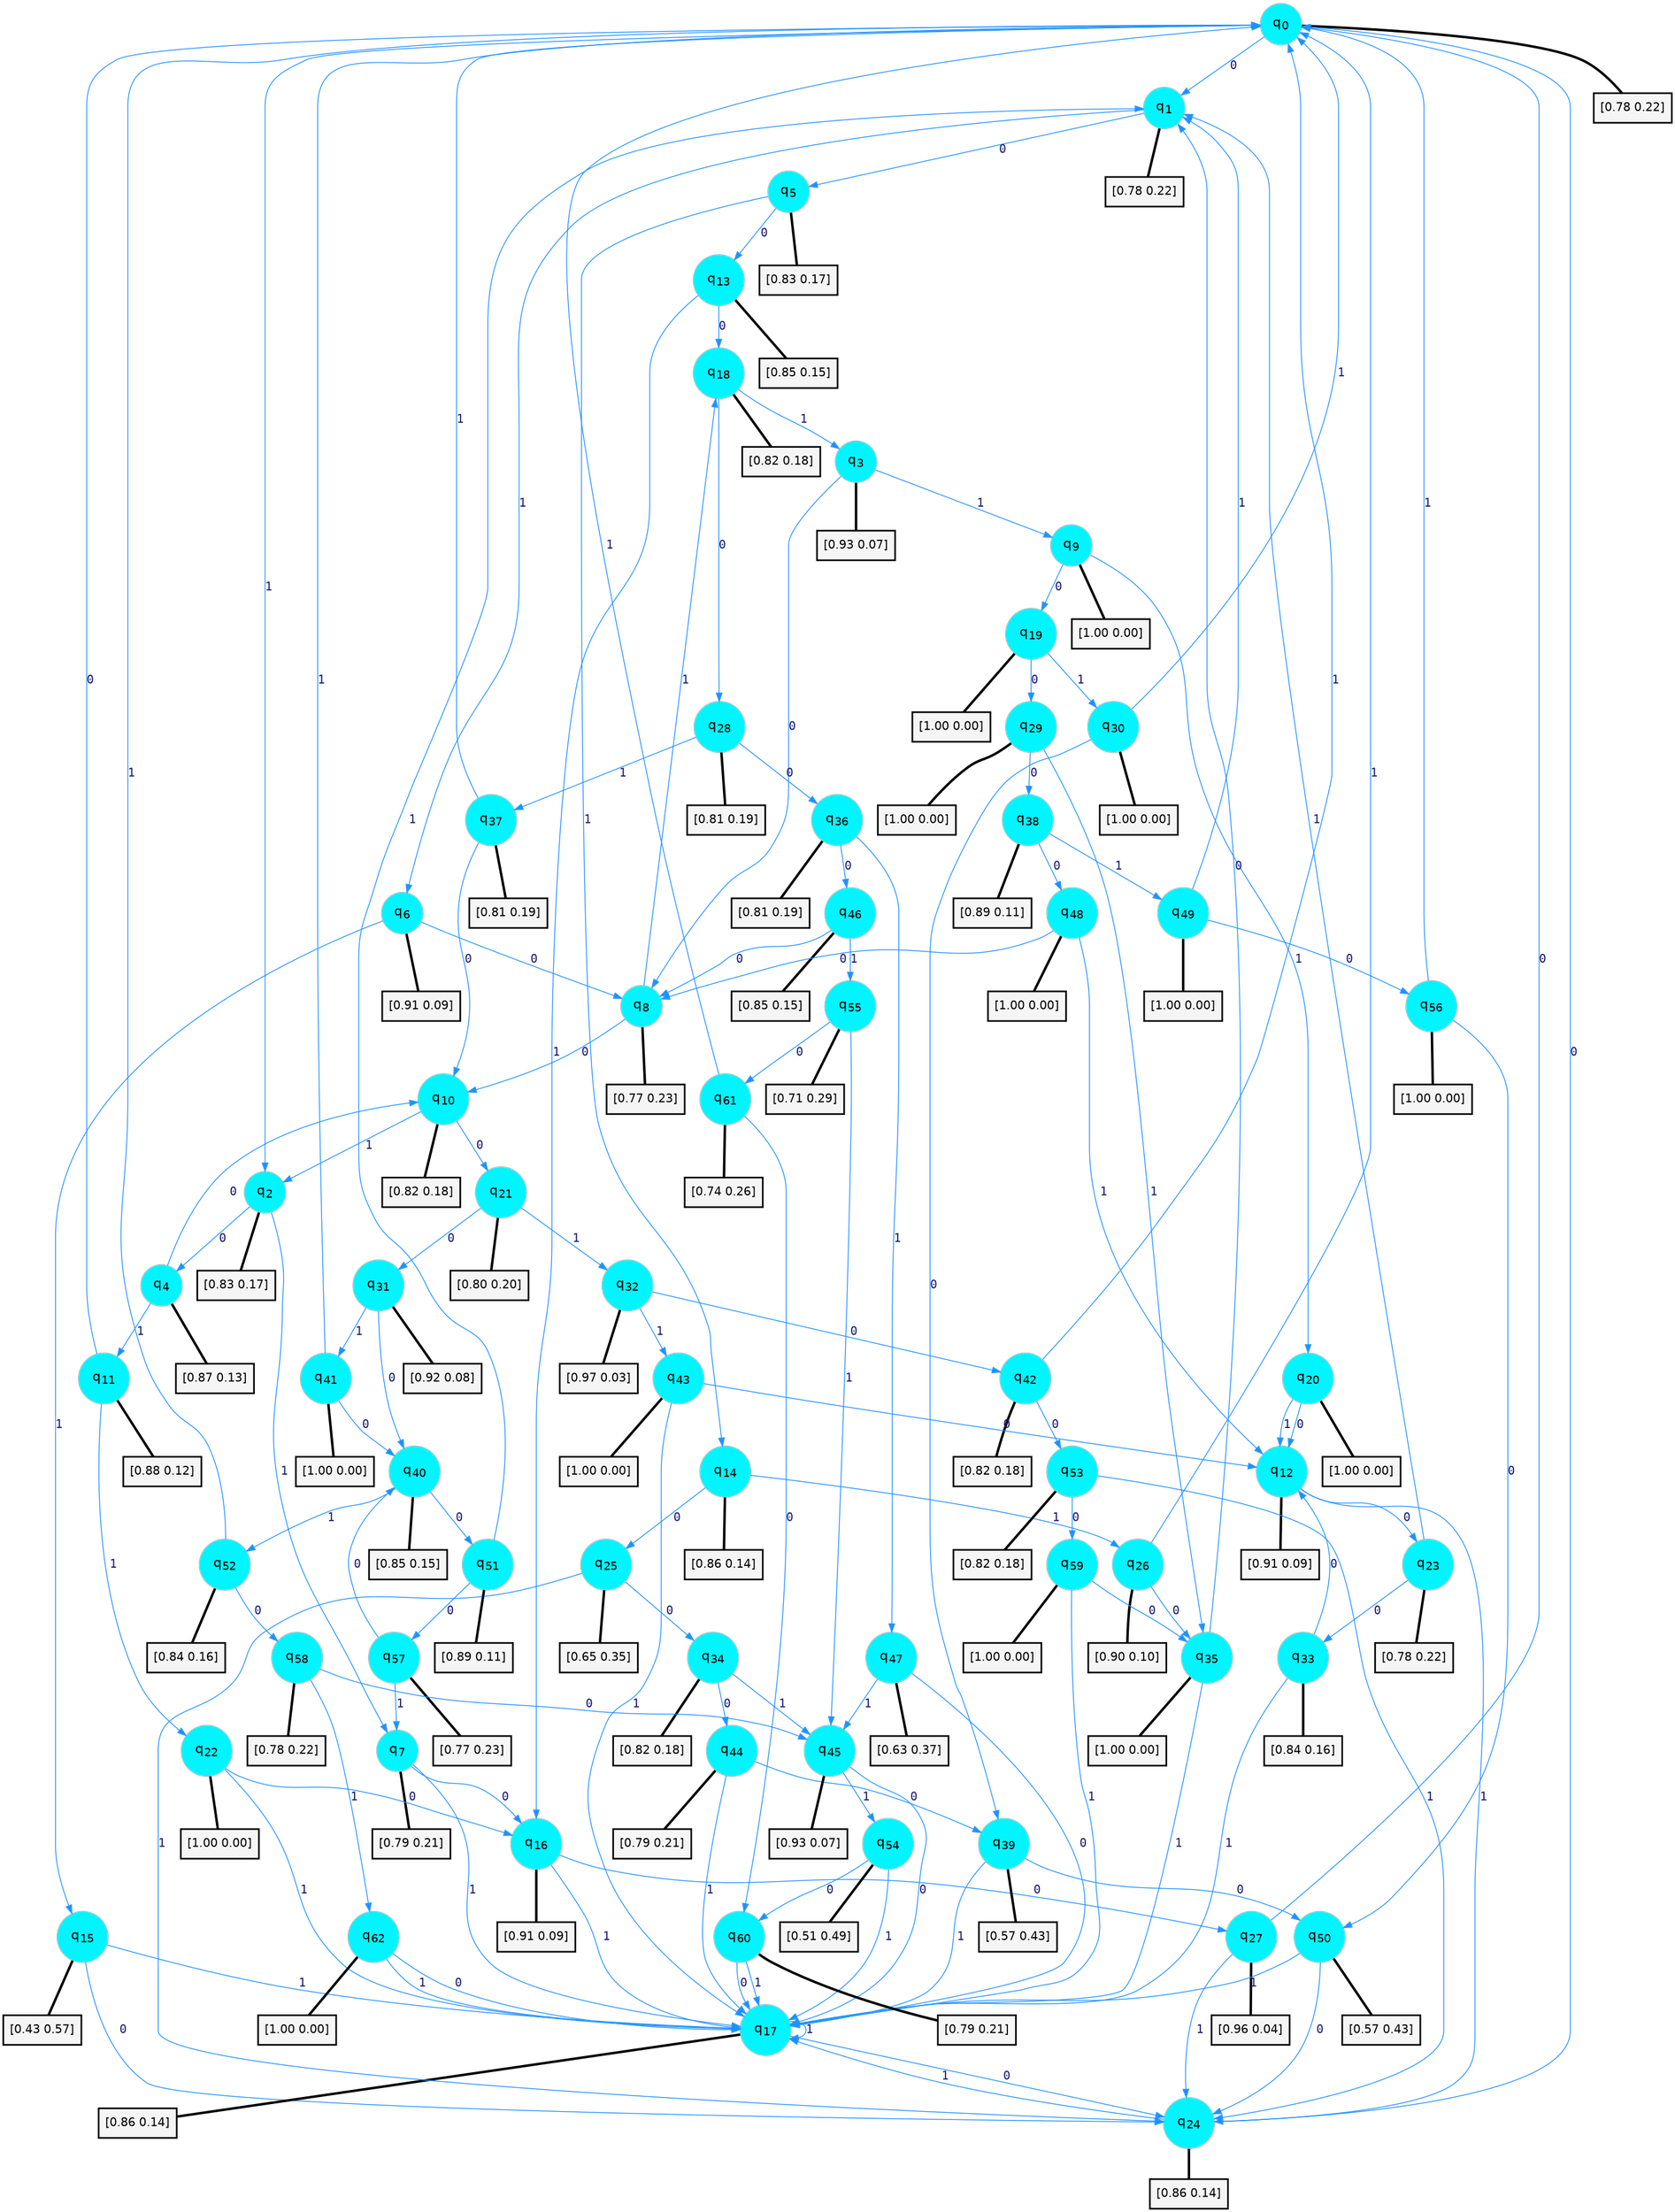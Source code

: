 digraph G {
graph [
bgcolor=transparent, dpi=300, rankdir=TD, size="40,25"];
node [
color=gray, fillcolor=turquoise1, fontcolor=black, fontname=Helvetica, fontsize=16, fontweight=bold, shape=circle, style=filled];
edge [
arrowsize=1, color=dodgerblue1, fontcolor=midnightblue, fontname=courier, fontweight=bold, penwidth=1, style=solid, weight=20];
0[label=<q<SUB>0</SUB>>];
1[label=<q<SUB>1</SUB>>];
2[label=<q<SUB>2</SUB>>];
3[label=<q<SUB>3</SUB>>];
4[label=<q<SUB>4</SUB>>];
5[label=<q<SUB>5</SUB>>];
6[label=<q<SUB>6</SUB>>];
7[label=<q<SUB>7</SUB>>];
8[label=<q<SUB>8</SUB>>];
9[label=<q<SUB>9</SUB>>];
10[label=<q<SUB>10</SUB>>];
11[label=<q<SUB>11</SUB>>];
12[label=<q<SUB>12</SUB>>];
13[label=<q<SUB>13</SUB>>];
14[label=<q<SUB>14</SUB>>];
15[label=<q<SUB>15</SUB>>];
16[label=<q<SUB>16</SUB>>];
17[label=<q<SUB>17</SUB>>];
18[label=<q<SUB>18</SUB>>];
19[label=<q<SUB>19</SUB>>];
20[label=<q<SUB>20</SUB>>];
21[label=<q<SUB>21</SUB>>];
22[label=<q<SUB>22</SUB>>];
23[label=<q<SUB>23</SUB>>];
24[label=<q<SUB>24</SUB>>];
25[label=<q<SUB>25</SUB>>];
26[label=<q<SUB>26</SUB>>];
27[label=<q<SUB>27</SUB>>];
28[label=<q<SUB>28</SUB>>];
29[label=<q<SUB>29</SUB>>];
30[label=<q<SUB>30</SUB>>];
31[label=<q<SUB>31</SUB>>];
32[label=<q<SUB>32</SUB>>];
33[label=<q<SUB>33</SUB>>];
34[label=<q<SUB>34</SUB>>];
35[label=<q<SUB>35</SUB>>];
36[label=<q<SUB>36</SUB>>];
37[label=<q<SUB>37</SUB>>];
38[label=<q<SUB>38</SUB>>];
39[label=<q<SUB>39</SUB>>];
40[label=<q<SUB>40</SUB>>];
41[label=<q<SUB>41</SUB>>];
42[label=<q<SUB>42</SUB>>];
43[label=<q<SUB>43</SUB>>];
44[label=<q<SUB>44</SUB>>];
45[label=<q<SUB>45</SUB>>];
46[label=<q<SUB>46</SUB>>];
47[label=<q<SUB>47</SUB>>];
48[label=<q<SUB>48</SUB>>];
49[label=<q<SUB>49</SUB>>];
50[label=<q<SUB>50</SUB>>];
51[label=<q<SUB>51</SUB>>];
52[label=<q<SUB>52</SUB>>];
53[label=<q<SUB>53</SUB>>];
54[label=<q<SUB>54</SUB>>];
55[label=<q<SUB>55</SUB>>];
56[label=<q<SUB>56</SUB>>];
57[label=<q<SUB>57</SUB>>];
58[label=<q<SUB>58</SUB>>];
59[label=<q<SUB>59</SUB>>];
60[label=<q<SUB>60</SUB>>];
61[label=<q<SUB>61</SUB>>];
62[label=<q<SUB>62</SUB>>];
63[label="[0.78 0.22]", shape=box,fontcolor=black, fontname=Helvetica, fontsize=14, penwidth=2, fillcolor=whitesmoke,color=black];
64[label="[0.78 0.22]", shape=box,fontcolor=black, fontname=Helvetica, fontsize=14, penwidth=2, fillcolor=whitesmoke,color=black];
65[label="[0.83 0.17]", shape=box,fontcolor=black, fontname=Helvetica, fontsize=14, penwidth=2, fillcolor=whitesmoke,color=black];
66[label="[0.93 0.07]", shape=box,fontcolor=black, fontname=Helvetica, fontsize=14, penwidth=2, fillcolor=whitesmoke,color=black];
67[label="[0.87 0.13]", shape=box,fontcolor=black, fontname=Helvetica, fontsize=14, penwidth=2, fillcolor=whitesmoke,color=black];
68[label="[0.83 0.17]", shape=box,fontcolor=black, fontname=Helvetica, fontsize=14, penwidth=2, fillcolor=whitesmoke,color=black];
69[label="[0.91 0.09]", shape=box,fontcolor=black, fontname=Helvetica, fontsize=14, penwidth=2, fillcolor=whitesmoke,color=black];
70[label="[0.79 0.21]", shape=box,fontcolor=black, fontname=Helvetica, fontsize=14, penwidth=2, fillcolor=whitesmoke,color=black];
71[label="[0.77 0.23]", shape=box,fontcolor=black, fontname=Helvetica, fontsize=14, penwidth=2, fillcolor=whitesmoke,color=black];
72[label="[1.00 0.00]", shape=box,fontcolor=black, fontname=Helvetica, fontsize=14, penwidth=2, fillcolor=whitesmoke,color=black];
73[label="[0.82 0.18]", shape=box,fontcolor=black, fontname=Helvetica, fontsize=14, penwidth=2, fillcolor=whitesmoke,color=black];
74[label="[0.88 0.12]", shape=box,fontcolor=black, fontname=Helvetica, fontsize=14, penwidth=2, fillcolor=whitesmoke,color=black];
75[label="[0.91 0.09]", shape=box,fontcolor=black, fontname=Helvetica, fontsize=14, penwidth=2, fillcolor=whitesmoke,color=black];
76[label="[0.85 0.15]", shape=box,fontcolor=black, fontname=Helvetica, fontsize=14, penwidth=2, fillcolor=whitesmoke,color=black];
77[label="[0.86 0.14]", shape=box,fontcolor=black, fontname=Helvetica, fontsize=14, penwidth=2, fillcolor=whitesmoke,color=black];
78[label="[0.43 0.57]", shape=box,fontcolor=black, fontname=Helvetica, fontsize=14, penwidth=2, fillcolor=whitesmoke,color=black];
79[label="[0.91 0.09]", shape=box,fontcolor=black, fontname=Helvetica, fontsize=14, penwidth=2, fillcolor=whitesmoke,color=black];
80[label="[0.86 0.14]", shape=box,fontcolor=black, fontname=Helvetica, fontsize=14, penwidth=2, fillcolor=whitesmoke,color=black];
81[label="[0.82 0.18]", shape=box,fontcolor=black, fontname=Helvetica, fontsize=14, penwidth=2, fillcolor=whitesmoke,color=black];
82[label="[1.00 0.00]", shape=box,fontcolor=black, fontname=Helvetica, fontsize=14, penwidth=2, fillcolor=whitesmoke,color=black];
83[label="[1.00 0.00]", shape=box,fontcolor=black, fontname=Helvetica, fontsize=14, penwidth=2, fillcolor=whitesmoke,color=black];
84[label="[0.80 0.20]", shape=box,fontcolor=black, fontname=Helvetica, fontsize=14, penwidth=2, fillcolor=whitesmoke,color=black];
85[label="[1.00 0.00]", shape=box,fontcolor=black, fontname=Helvetica, fontsize=14, penwidth=2, fillcolor=whitesmoke,color=black];
86[label="[0.78 0.22]", shape=box,fontcolor=black, fontname=Helvetica, fontsize=14, penwidth=2, fillcolor=whitesmoke,color=black];
87[label="[0.86 0.14]", shape=box,fontcolor=black, fontname=Helvetica, fontsize=14, penwidth=2, fillcolor=whitesmoke,color=black];
88[label="[0.65 0.35]", shape=box,fontcolor=black, fontname=Helvetica, fontsize=14, penwidth=2, fillcolor=whitesmoke,color=black];
89[label="[0.90 0.10]", shape=box,fontcolor=black, fontname=Helvetica, fontsize=14, penwidth=2, fillcolor=whitesmoke,color=black];
90[label="[0.96 0.04]", shape=box,fontcolor=black, fontname=Helvetica, fontsize=14, penwidth=2, fillcolor=whitesmoke,color=black];
91[label="[0.81 0.19]", shape=box,fontcolor=black, fontname=Helvetica, fontsize=14, penwidth=2, fillcolor=whitesmoke,color=black];
92[label="[1.00 0.00]", shape=box,fontcolor=black, fontname=Helvetica, fontsize=14, penwidth=2, fillcolor=whitesmoke,color=black];
93[label="[1.00 0.00]", shape=box,fontcolor=black, fontname=Helvetica, fontsize=14, penwidth=2, fillcolor=whitesmoke,color=black];
94[label="[0.92 0.08]", shape=box,fontcolor=black, fontname=Helvetica, fontsize=14, penwidth=2, fillcolor=whitesmoke,color=black];
95[label="[0.97 0.03]", shape=box,fontcolor=black, fontname=Helvetica, fontsize=14, penwidth=2, fillcolor=whitesmoke,color=black];
96[label="[0.84 0.16]", shape=box,fontcolor=black, fontname=Helvetica, fontsize=14, penwidth=2, fillcolor=whitesmoke,color=black];
97[label="[0.82 0.18]", shape=box,fontcolor=black, fontname=Helvetica, fontsize=14, penwidth=2, fillcolor=whitesmoke,color=black];
98[label="[1.00 0.00]", shape=box,fontcolor=black, fontname=Helvetica, fontsize=14, penwidth=2, fillcolor=whitesmoke,color=black];
99[label="[0.81 0.19]", shape=box,fontcolor=black, fontname=Helvetica, fontsize=14, penwidth=2, fillcolor=whitesmoke,color=black];
100[label="[0.81 0.19]", shape=box,fontcolor=black, fontname=Helvetica, fontsize=14, penwidth=2, fillcolor=whitesmoke,color=black];
101[label="[0.89 0.11]", shape=box,fontcolor=black, fontname=Helvetica, fontsize=14, penwidth=2, fillcolor=whitesmoke,color=black];
102[label="[0.57 0.43]", shape=box,fontcolor=black, fontname=Helvetica, fontsize=14, penwidth=2, fillcolor=whitesmoke,color=black];
103[label="[0.85 0.15]", shape=box,fontcolor=black, fontname=Helvetica, fontsize=14, penwidth=2, fillcolor=whitesmoke,color=black];
104[label="[1.00 0.00]", shape=box,fontcolor=black, fontname=Helvetica, fontsize=14, penwidth=2, fillcolor=whitesmoke,color=black];
105[label="[0.82 0.18]", shape=box,fontcolor=black, fontname=Helvetica, fontsize=14, penwidth=2, fillcolor=whitesmoke,color=black];
106[label="[1.00 0.00]", shape=box,fontcolor=black, fontname=Helvetica, fontsize=14, penwidth=2, fillcolor=whitesmoke,color=black];
107[label="[0.79 0.21]", shape=box,fontcolor=black, fontname=Helvetica, fontsize=14, penwidth=2, fillcolor=whitesmoke,color=black];
108[label="[0.93 0.07]", shape=box,fontcolor=black, fontname=Helvetica, fontsize=14, penwidth=2, fillcolor=whitesmoke,color=black];
109[label="[0.85 0.15]", shape=box,fontcolor=black, fontname=Helvetica, fontsize=14, penwidth=2, fillcolor=whitesmoke,color=black];
110[label="[0.63 0.37]", shape=box,fontcolor=black, fontname=Helvetica, fontsize=14, penwidth=2, fillcolor=whitesmoke,color=black];
111[label="[1.00 0.00]", shape=box,fontcolor=black, fontname=Helvetica, fontsize=14, penwidth=2, fillcolor=whitesmoke,color=black];
112[label="[1.00 0.00]", shape=box,fontcolor=black, fontname=Helvetica, fontsize=14, penwidth=2, fillcolor=whitesmoke,color=black];
113[label="[0.57 0.43]", shape=box,fontcolor=black, fontname=Helvetica, fontsize=14, penwidth=2, fillcolor=whitesmoke,color=black];
114[label="[0.89 0.11]", shape=box,fontcolor=black, fontname=Helvetica, fontsize=14, penwidth=2, fillcolor=whitesmoke,color=black];
115[label="[0.84 0.16]", shape=box,fontcolor=black, fontname=Helvetica, fontsize=14, penwidth=2, fillcolor=whitesmoke,color=black];
116[label="[0.82 0.18]", shape=box,fontcolor=black, fontname=Helvetica, fontsize=14, penwidth=2, fillcolor=whitesmoke,color=black];
117[label="[0.51 0.49]", shape=box,fontcolor=black, fontname=Helvetica, fontsize=14, penwidth=2, fillcolor=whitesmoke,color=black];
118[label="[0.71 0.29]", shape=box,fontcolor=black, fontname=Helvetica, fontsize=14, penwidth=2, fillcolor=whitesmoke,color=black];
119[label="[1.00 0.00]", shape=box,fontcolor=black, fontname=Helvetica, fontsize=14, penwidth=2, fillcolor=whitesmoke,color=black];
120[label="[0.77 0.23]", shape=box,fontcolor=black, fontname=Helvetica, fontsize=14, penwidth=2, fillcolor=whitesmoke,color=black];
121[label="[0.78 0.22]", shape=box,fontcolor=black, fontname=Helvetica, fontsize=14, penwidth=2, fillcolor=whitesmoke,color=black];
122[label="[1.00 0.00]", shape=box,fontcolor=black, fontname=Helvetica, fontsize=14, penwidth=2, fillcolor=whitesmoke,color=black];
123[label="[0.79 0.21]", shape=box,fontcolor=black, fontname=Helvetica, fontsize=14, penwidth=2, fillcolor=whitesmoke,color=black];
124[label="[0.74 0.26]", shape=box,fontcolor=black, fontname=Helvetica, fontsize=14, penwidth=2, fillcolor=whitesmoke,color=black];
125[label="[1.00 0.00]", shape=box,fontcolor=black, fontname=Helvetica, fontsize=14, penwidth=2, fillcolor=whitesmoke,color=black];
0->1 [label=0];
0->2 [label=1];
0->63 [arrowhead=none, penwidth=3,color=black];
1->5 [label=0];
1->6 [label=1];
1->64 [arrowhead=none, penwidth=3,color=black];
2->4 [label=0];
2->7 [label=1];
2->65 [arrowhead=none, penwidth=3,color=black];
3->8 [label=0];
3->9 [label=1];
3->66 [arrowhead=none, penwidth=3,color=black];
4->10 [label=0];
4->11 [label=1];
4->67 [arrowhead=none, penwidth=3,color=black];
5->13 [label=0];
5->14 [label=1];
5->68 [arrowhead=none, penwidth=3,color=black];
6->8 [label=0];
6->15 [label=1];
6->69 [arrowhead=none, penwidth=3,color=black];
7->16 [label=0];
7->17 [label=1];
7->70 [arrowhead=none, penwidth=3,color=black];
8->10 [label=0];
8->18 [label=1];
8->71 [arrowhead=none, penwidth=3,color=black];
9->19 [label=0];
9->20 [label=1];
9->72 [arrowhead=none, penwidth=3,color=black];
10->21 [label=0];
10->2 [label=1];
10->73 [arrowhead=none, penwidth=3,color=black];
11->0 [label=0];
11->22 [label=1];
11->74 [arrowhead=none, penwidth=3,color=black];
12->23 [label=0];
12->24 [label=1];
12->75 [arrowhead=none, penwidth=3,color=black];
13->18 [label=0];
13->16 [label=1];
13->76 [arrowhead=none, penwidth=3,color=black];
14->25 [label=0];
14->26 [label=1];
14->77 [arrowhead=none, penwidth=3,color=black];
15->24 [label=0];
15->17 [label=1];
15->78 [arrowhead=none, penwidth=3,color=black];
16->27 [label=0];
16->17 [label=1];
16->79 [arrowhead=none, penwidth=3,color=black];
17->24 [label=0];
17->17 [label=1];
17->80 [arrowhead=none, penwidth=3,color=black];
18->28 [label=0];
18->3 [label=1];
18->81 [arrowhead=none, penwidth=3,color=black];
19->29 [label=0];
19->30 [label=1];
19->82 [arrowhead=none, penwidth=3,color=black];
20->12 [label=0];
20->12 [label=1];
20->83 [arrowhead=none, penwidth=3,color=black];
21->31 [label=0];
21->32 [label=1];
21->84 [arrowhead=none, penwidth=3,color=black];
22->16 [label=0];
22->17 [label=1];
22->85 [arrowhead=none, penwidth=3,color=black];
23->33 [label=0];
23->1 [label=1];
23->86 [arrowhead=none, penwidth=3,color=black];
24->0 [label=0];
24->17 [label=1];
24->87 [arrowhead=none, penwidth=3,color=black];
25->34 [label=0];
25->24 [label=1];
25->88 [arrowhead=none, penwidth=3,color=black];
26->35 [label=0];
26->0 [label=1];
26->89 [arrowhead=none, penwidth=3,color=black];
27->0 [label=0];
27->24 [label=1];
27->90 [arrowhead=none, penwidth=3,color=black];
28->36 [label=0];
28->37 [label=1];
28->91 [arrowhead=none, penwidth=3,color=black];
29->38 [label=0];
29->35 [label=1];
29->92 [arrowhead=none, penwidth=3,color=black];
30->39 [label=0];
30->0 [label=1];
30->93 [arrowhead=none, penwidth=3,color=black];
31->40 [label=0];
31->41 [label=1];
31->94 [arrowhead=none, penwidth=3,color=black];
32->42 [label=0];
32->43 [label=1];
32->95 [arrowhead=none, penwidth=3,color=black];
33->12 [label=0];
33->17 [label=1];
33->96 [arrowhead=none, penwidth=3,color=black];
34->44 [label=0];
34->45 [label=1];
34->97 [arrowhead=none, penwidth=3,color=black];
35->1 [label=0];
35->17 [label=1];
35->98 [arrowhead=none, penwidth=3,color=black];
36->46 [label=0];
36->47 [label=1];
36->99 [arrowhead=none, penwidth=3,color=black];
37->10 [label=0];
37->0 [label=1];
37->100 [arrowhead=none, penwidth=3,color=black];
38->48 [label=0];
38->49 [label=1];
38->101 [arrowhead=none, penwidth=3,color=black];
39->50 [label=0];
39->17 [label=1];
39->102 [arrowhead=none, penwidth=3,color=black];
40->51 [label=0];
40->52 [label=1];
40->103 [arrowhead=none, penwidth=3,color=black];
41->40 [label=0];
41->0 [label=1];
41->104 [arrowhead=none, penwidth=3,color=black];
42->53 [label=0];
42->0 [label=1];
42->105 [arrowhead=none, penwidth=3,color=black];
43->12 [label=0];
43->17 [label=1];
43->106 [arrowhead=none, penwidth=3,color=black];
44->39 [label=0];
44->17 [label=1];
44->107 [arrowhead=none, penwidth=3,color=black];
45->17 [label=0];
45->54 [label=1];
45->108 [arrowhead=none, penwidth=3,color=black];
46->8 [label=0];
46->55 [label=1];
46->109 [arrowhead=none, penwidth=3,color=black];
47->17 [label=0];
47->45 [label=1];
47->110 [arrowhead=none, penwidth=3,color=black];
48->8 [label=0];
48->12 [label=1];
48->111 [arrowhead=none, penwidth=3,color=black];
49->56 [label=0];
49->1 [label=1];
49->112 [arrowhead=none, penwidth=3,color=black];
50->24 [label=0];
50->17 [label=1];
50->113 [arrowhead=none, penwidth=3,color=black];
51->57 [label=0];
51->1 [label=1];
51->114 [arrowhead=none, penwidth=3,color=black];
52->58 [label=0];
52->0 [label=1];
52->115 [arrowhead=none, penwidth=3,color=black];
53->59 [label=0];
53->24 [label=1];
53->116 [arrowhead=none, penwidth=3,color=black];
54->60 [label=0];
54->17 [label=1];
54->117 [arrowhead=none, penwidth=3,color=black];
55->61 [label=0];
55->45 [label=1];
55->118 [arrowhead=none, penwidth=3,color=black];
56->50 [label=0];
56->0 [label=1];
56->119 [arrowhead=none, penwidth=3,color=black];
57->40 [label=0];
57->7 [label=1];
57->120 [arrowhead=none, penwidth=3,color=black];
58->45 [label=0];
58->62 [label=1];
58->121 [arrowhead=none, penwidth=3,color=black];
59->35 [label=0];
59->17 [label=1];
59->122 [arrowhead=none, penwidth=3,color=black];
60->17 [label=0];
60->17 [label=1];
60->123 [arrowhead=none, penwidth=3,color=black];
61->60 [label=0];
61->0 [label=1];
61->124 [arrowhead=none, penwidth=3,color=black];
62->17 [label=0];
62->17 [label=1];
62->125 [arrowhead=none, penwidth=3,color=black];
}
